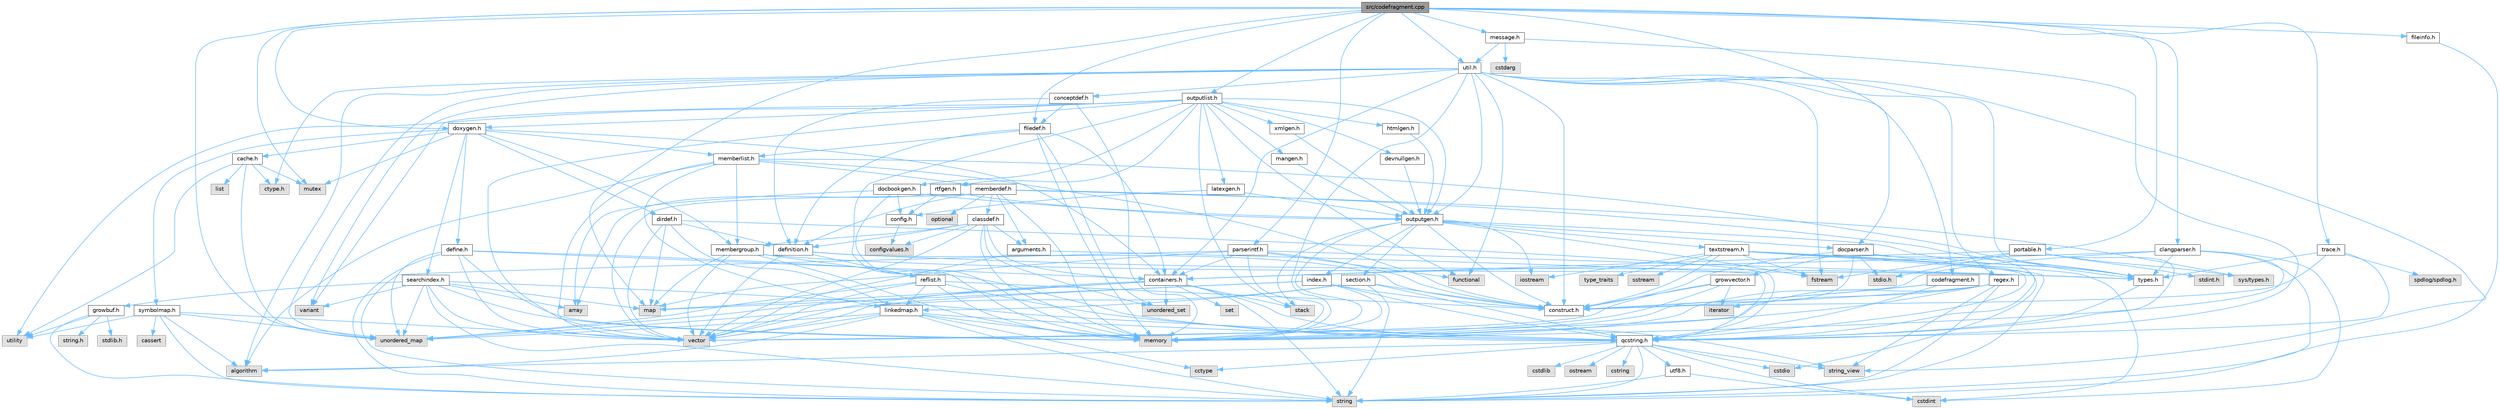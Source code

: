 digraph "src/codefragment.cpp"
{
 // INTERACTIVE_SVG=YES
 // LATEX_PDF_SIZE
  bgcolor="transparent";
  edge [fontname=Helvetica,fontsize=10,labelfontname=Helvetica,labelfontsize=10];
  node [fontname=Helvetica,fontsize=10,shape=box,height=0.2,width=0.4];
  Node1 [id="Node000001",label="src/codefragment.cpp",height=0.2,width=0.4,color="gray40", fillcolor="grey60", style="filled", fontcolor="black",tooltip=" "];
  Node1 -> Node2 [id="edge1_Node000001_Node000002",color="steelblue1",style="solid",tooltip=" "];
  Node2 [id="Node000002",label="mutex",height=0.2,width=0.4,color="grey60", fillcolor="#E0E0E0", style="filled",tooltip=" "];
  Node1 -> Node3 [id="edge2_Node000001_Node000003",color="steelblue1",style="solid",tooltip=" "];
  Node3 [id="Node000003",label="unordered_map",height=0.2,width=0.4,color="grey60", fillcolor="#E0E0E0", style="filled",tooltip=" "];
  Node1 -> Node4 [id="edge3_Node000001_Node000004",color="steelblue1",style="solid",tooltip=" "];
  Node4 [id="Node000004",label="map",height=0.2,width=0.4,color="grey60", fillcolor="#E0E0E0", style="filled",tooltip=" "];
  Node1 -> Node5 [id="edge4_Node000001_Node000005",color="steelblue1",style="solid",tooltip=" "];
  Node5 [id="Node000005",label="codefragment.h",height=0.2,width=0.4,color="grey40", fillcolor="white", style="filled",URL="$d6/d3e/codefragment_8h.html",tooltip=" "];
  Node5 -> Node6 [id="edge5_Node000005_Node000006",color="steelblue1",style="solid",tooltip=" "];
  Node6 [id="Node000006",label="memory",height=0.2,width=0.4,color="grey60", fillcolor="#E0E0E0", style="filled",tooltip=" "];
  Node5 -> Node7 [id="edge6_Node000005_Node000007",color="steelblue1",style="solid",tooltip=" "];
  Node7 [id="Node000007",label="qcstring.h",height=0.2,width=0.4,color="grey40", fillcolor="white", style="filled",URL="$d7/d5c/qcstring_8h.html",tooltip=" "];
  Node7 -> Node8 [id="edge7_Node000007_Node000008",color="steelblue1",style="solid",tooltip=" "];
  Node8 [id="Node000008",label="string",height=0.2,width=0.4,color="grey60", fillcolor="#E0E0E0", style="filled",tooltip=" "];
  Node7 -> Node9 [id="edge8_Node000007_Node000009",color="steelblue1",style="solid",tooltip=" "];
  Node9 [id="Node000009",label="string_view",height=0.2,width=0.4,color="grey60", fillcolor="#E0E0E0", style="filled",tooltip=" "];
  Node7 -> Node10 [id="edge9_Node000007_Node000010",color="steelblue1",style="solid",tooltip=" "];
  Node10 [id="Node000010",label="algorithm",height=0.2,width=0.4,color="grey60", fillcolor="#E0E0E0", style="filled",tooltip=" "];
  Node7 -> Node11 [id="edge10_Node000007_Node000011",color="steelblue1",style="solid",tooltip=" "];
  Node11 [id="Node000011",label="cctype",height=0.2,width=0.4,color="grey60", fillcolor="#E0E0E0", style="filled",tooltip=" "];
  Node7 -> Node12 [id="edge11_Node000007_Node000012",color="steelblue1",style="solid",tooltip=" "];
  Node12 [id="Node000012",label="cstring",height=0.2,width=0.4,color="grey60", fillcolor="#E0E0E0", style="filled",tooltip=" "];
  Node7 -> Node13 [id="edge12_Node000007_Node000013",color="steelblue1",style="solid",tooltip=" "];
  Node13 [id="Node000013",label="cstdio",height=0.2,width=0.4,color="grey60", fillcolor="#E0E0E0", style="filled",tooltip=" "];
  Node7 -> Node14 [id="edge13_Node000007_Node000014",color="steelblue1",style="solid",tooltip=" "];
  Node14 [id="Node000014",label="cstdlib",height=0.2,width=0.4,color="grey60", fillcolor="#E0E0E0", style="filled",tooltip=" "];
  Node7 -> Node15 [id="edge14_Node000007_Node000015",color="steelblue1",style="solid",tooltip=" "];
  Node15 [id="Node000015",label="cstdint",height=0.2,width=0.4,color="grey60", fillcolor="#E0E0E0", style="filled",tooltip=" "];
  Node7 -> Node16 [id="edge15_Node000007_Node000016",color="steelblue1",style="solid",tooltip=" "];
  Node16 [id="Node000016",label="ostream",height=0.2,width=0.4,color="grey60", fillcolor="#E0E0E0", style="filled",tooltip=" "];
  Node7 -> Node17 [id="edge16_Node000007_Node000017",color="steelblue1",style="solid",tooltip=" "];
  Node17 [id="Node000017",label="utf8.h",height=0.2,width=0.4,color="grey40", fillcolor="white", style="filled",URL="$db/d7c/utf8_8h.html",tooltip="Various UTF8 related helper functions."];
  Node17 -> Node15 [id="edge17_Node000017_Node000015",color="steelblue1",style="solid",tooltip=" "];
  Node17 -> Node8 [id="edge18_Node000017_Node000008",color="steelblue1",style="solid",tooltip=" "];
  Node5 -> Node18 [id="edge19_Node000005_Node000018",color="steelblue1",style="solid",tooltip=" "];
  Node18 [id="Node000018",label="construct.h",height=0.2,width=0.4,color="grey40", fillcolor="white", style="filled",URL="$d7/dfc/construct_8h.html",tooltip=" "];
  Node1 -> Node19 [id="edge20_Node000001_Node000019",color="steelblue1",style="solid",tooltip=" "];
  Node19 [id="Node000019",label="util.h",height=0.2,width=0.4,color="grey40", fillcolor="white", style="filled",URL="$d8/d3c/util_8h.html",tooltip="A bunch of utility functions."];
  Node19 -> Node6 [id="edge21_Node000019_Node000006",color="steelblue1",style="solid",tooltip=" "];
  Node19 -> Node3 [id="edge22_Node000019_Node000003",color="steelblue1",style="solid",tooltip=" "];
  Node19 -> Node10 [id="edge23_Node000019_Node000010",color="steelblue1",style="solid",tooltip=" "];
  Node19 -> Node20 [id="edge24_Node000019_Node000020",color="steelblue1",style="solid",tooltip=" "];
  Node20 [id="Node000020",label="functional",height=0.2,width=0.4,color="grey60", fillcolor="#E0E0E0", style="filled",tooltip=" "];
  Node19 -> Node21 [id="edge25_Node000019_Node000021",color="steelblue1",style="solid",tooltip=" "];
  Node21 [id="Node000021",label="fstream",height=0.2,width=0.4,color="grey60", fillcolor="#E0E0E0", style="filled",tooltip=" "];
  Node19 -> Node22 [id="edge26_Node000019_Node000022",color="steelblue1",style="solid",tooltip=" "];
  Node22 [id="Node000022",label="variant",height=0.2,width=0.4,color="grey60", fillcolor="#E0E0E0", style="filled",tooltip=" "];
  Node19 -> Node9 [id="edge27_Node000019_Node000009",color="steelblue1",style="solid",tooltip=" "];
  Node19 -> Node23 [id="edge28_Node000019_Node000023",color="steelblue1",style="solid",tooltip=" "];
  Node23 [id="Node000023",label="ctype.h",height=0.2,width=0.4,color="grey60", fillcolor="#E0E0E0", style="filled",tooltip=" "];
  Node19 -> Node24 [id="edge29_Node000019_Node000024",color="steelblue1",style="solid",tooltip=" "];
  Node24 [id="Node000024",label="types.h",height=0.2,width=0.4,color="grey40", fillcolor="white", style="filled",URL="$d9/d49/types_8h.html",tooltip="This file contains a number of basic enums and types."];
  Node24 -> Node7 [id="edge30_Node000024_Node000007",color="steelblue1",style="solid",tooltip=" "];
  Node19 -> Node25 [id="edge31_Node000019_Node000025",color="steelblue1",style="solid",tooltip=" "];
  Node25 [id="Node000025",label="docparser.h",height=0.2,width=0.4,color="grey40", fillcolor="white", style="filled",URL="$de/d9c/docparser_8h.html",tooltip=" "];
  Node25 -> Node26 [id="edge32_Node000025_Node000026",color="steelblue1",style="solid",tooltip=" "];
  Node26 [id="Node000026",label="stdio.h",height=0.2,width=0.4,color="grey60", fillcolor="#E0E0E0", style="filled",tooltip=" "];
  Node25 -> Node6 [id="edge33_Node000025_Node000006",color="steelblue1",style="solid",tooltip=" "];
  Node25 -> Node7 [id="edge34_Node000025_Node000007",color="steelblue1",style="solid",tooltip=" "];
  Node25 -> Node27 [id="edge35_Node000025_Node000027",color="steelblue1",style="solid",tooltip=" "];
  Node27 [id="Node000027",label="growvector.h",height=0.2,width=0.4,color="grey40", fillcolor="white", style="filled",URL="$d7/d50/growvector_8h.html",tooltip=" "];
  Node27 -> Node28 [id="edge36_Node000027_Node000028",color="steelblue1",style="solid",tooltip=" "];
  Node28 [id="Node000028",label="vector",height=0.2,width=0.4,color="grey60", fillcolor="#E0E0E0", style="filled",tooltip=" "];
  Node27 -> Node6 [id="edge37_Node000027_Node000006",color="steelblue1",style="solid",tooltip=" "];
  Node27 -> Node29 [id="edge38_Node000027_Node000029",color="steelblue1",style="solid",tooltip=" "];
  Node29 [id="Node000029",label="iterator",height=0.2,width=0.4,color="grey60", fillcolor="#E0E0E0", style="filled",tooltip=" "];
  Node27 -> Node18 [id="edge39_Node000027_Node000018",color="steelblue1",style="solid",tooltip=" "];
  Node25 -> Node18 [id="edge40_Node000025_Node000018",color="steelblue1",style="solid",tooltip=" "];
  Node25 -> Node24 [id="edge41_Node000025_Node000024",color="steelblue1",style="solid",tooltip=" "];
  Node19 -> Node30 [id="edge42_Node000019_Node000030",color="steelblue1",style="solid",tooltip=" "];
  Node30 [id="Node000030",label="containers.h",height=0.2,width=0.4,color="grey40", fillcolor="white", style="filled",URL="$d5/d75/containers_8h.html",tooltip=" "];
  Node30 -> Node28 [id="edge43_Node000030_Node000028",color="steelblue1",style="solid",tooltip=" "];
  Node30 -> Node8 [id="edge44_Node000030_Node000008",color="steelblue1",style="solid",tooltip=" "];
  Node30 -> Node9 [id="edge45_Node000030_Node000009",color="steelblue1",style="solid",tooltip=" "];
  Node30 -> Node31 [id="edge46_Node000030_Node000031",color="steelblue1",style="solid",tooltip=" "];
  Node31 [id="Node000031",label="set",height=0.2,width=0.4,color="grey60", fillcolor="#E0E0E0", style="filled",tooltip=" "];
  Node30 -> Node4 [id="edge47_Node000030_Node000004",color="steelblue1",style="solid",tooltip=" "];
  Node30 -> Node32 [id="edge48_Node000030_Node000032",color="steelblue1",style="solid",tooltip=" "];
  Node32 [id="Node000032",label="unordered_set",height=0.2,width=0.4,color="grey60", fillcolor="#E0E0E0", style="filled",tooltip=" "];
  Node30 -> Node3 [id="edge49_Node000030_Node000003",color="steelblue1",style="solid",tooltip=" "];
  Node30 -> Node33 [id="edge50_Node000030_Node000033",color="steelblue1",style="solid",tooltip=" "];
  Node33 [id="Node000033",label="stack",height=0.2,width=0.4,color="grey60", fillcolor="#E0E0E0", style="filled",tooltip=" "];
  Node19 -> Node34 [id="edge51_Node000019_Node000034",color="steelblue1",style="solid",tooltip=" "];
  Node34 [id="Node000034",label="outputgen.h",height=0.2,width=0.4,color="grey40", fillcolor="white", style="filled",URL="$df/d06/outputgen_8h.html",tooltip=" "];
  Node34 -> Node6 [id="edge52_Node000034_Node000006",color="steelblue1",style="solid",tooltip=" "];
  Node34 -> Node33 [id="edge53_Node000034_Node000033",color="steelblue1",style="solid",tooltip=" "];
  Node34 -> Node35 [id="edge54_Node000034_Node000035",color="steelblue1",style="solid",tooltip=" "];
  Node35 [id="Node000035",label="iostream",height=0.2,width=0.4,color="grey60", fillcolor="#E0E0E0", style="filled",tooltip=" "];
  Node34 -> Node21 [id="edge55_Node000034_Node000021",color="steelblue1",style="solid",tooltip=" "];
  Node34 -> Node24 [id="edge56_Node000034_Node000024",color="steelblue1",style="solid",tooltip=" "];
  Node34 -> Node36 [id="edge57_Node000034_Node000036",color="steelblue1",style="solid",tooltip=" "];
  Node36 [id="Node000036",label="index.h",height=0.2,width=0.4,color="grey40", fillcolor="white", style="filled",URL="$d1/db5/index_8h.html",tooltip=" "];
  Node36 -> Node6 [id="edge58_Node000036_Node000006",color="steelblue1",style="solid",tooltip=" "];
  Node36 -> Node28 [id="edge59_Node000036_Node000028",color="steelblue1",style="solid",tooltip=" "];
  Node36 -> Node4 [id="edge60_Node000036_Node000004",color="steelblue1",style="solid",tooltip=" "];
  Node36 -> Node7 [id="edge61_Node000036_Node000007",color="steelblue1",style="solid",tooltip=" "];
  Node36 -> Node18 [id="edge62_Node000036_Node000018",color="steelblue1",style="solid",tooltip=" "];
  Node34 -> Node37 [id="edge63_Node000034_Node000037",color="steelblue1",style="solid",tooltip=" "];
  Node37 [id="Node000037",label="section.h",height=0.2,width=0.4,color="grey40", fillcolor="white", style="filled",URL="$d1/d2a/section_8h.html",tooltip=" "];
  Node37 -> Node8 [id="edge64_Node000037_Node000008",color="steelblue1",style="solid",tooltip=" "];
  Node37 -> Node3 [id="edge65_Node000037_Node000003",color="steelblue1",style="solid",tooltip=" "];
  Node37 -> Node7 [id="edge66_Node000037_Node000007",color="steelblue1",style="solid",tooltip=" "];
  Node37 -> Node38 [id="edge67_Node000037_Node000038",color="steelblue1",style="solid",tooltip=" "];
  Node38 [id="Node000038",label="linkedmap.h",height=0.2,width=0.4,color="grey40", fillcolor="white", style="filled",URL="$da/de1/linkedmap_8h.html",tooltip=" "];
  Node38 -> Node3 [id="edge68_Node000038_Node000003",color="steelblue1",style="solid",tooltip=" "];
  Node38 -> Node28 [id="edge69_Node000038_Node000028",color="steelblue1",style="solid",tooltip=" "];
  Node38 -> Node6 [id="edge70_Node000038_Node000006",color="steelblue1",style="solid",tooltip=" "];
  Node38 -> Node8 [id="edge71_Node000038_Node000008",color="steelblue1",style="solid",tooltip=" "];
  Node38 -> Node10 [id="edge72_Node000038_Node000010",color="steelblue1",style="solid",tooltip=" "];
  Node38 -> Node11 [id="edge73_Node000038_Node000011",color="steelblue1",style="solid",tooltip=" "];
  Node38 -> Node7 [id="edge74_Node000038_Node000007",color="steelblue1",style="solid",tooltip=" "];
  Node37 -> Node18 [id="edge75_Node000037_Node000018",color="steelblue1",style="solid",tooltip=" "];
  Node34 -> Node39 [id="edge76_Node000034_Node000039",color="steelblue1",style="solid",tooltip=" "];
  Node39 [id="Node000039",label="textstream.h",height=0.2,width=0.4,color="grey40", fillcolor="white", style="filled",URL="$d4/d7d/textstream_8h.html",tooltip=" "];
  Node39 -> Node8 [id="edge77_Node000039_Node000008",color="steelblue1",style="solid",tooltip=" "];
  Node39 -> Node35 [id="edge78_Node000039_Node000035",color="steelblue1",style="solid",tooltip=" "];
  Node39 -> Node40 [id="edge79_Node000039_Node000040",color="steelblue1",style="solid",tooltip=" "];
  Node40 [id="Node000040",label="sstream",height=0.2,width=0.4,color="grey60", fillcolor="#E0E0E0", style="filled",tooltip=" "];
  Node39 -> Node15 [id="edge80_Node000039_Node000015",color="steelblue1",style="solid",tooltip=" "];
  Node39 -> Node13 [id="edge81_Node000039_Node000013",color="steelblue1",style="solid",tooltip=" "];
  Node39 -> Node21 [id="edge82_Node000039_Node000021",color="steelblue1",style="solid",tooltip=" "];
  Node39 -> Node41 [id="edge83_Node000039_Node000041",color="steelblue1",style="solid",tooltip=" "];
  Node41 [id="Node000041",label="type_traits",height=0.2,width=0.4,color="grey60", fillcolor="#E0E0E0", style="filled",tooltip=" "];
  Node39 -> Node7 [id="edge84_Node000039_Node000007",color="steelblue1",style="solid",tooltip=" "];
  Node39 -> Node18 [id="edge85_Node000039_Node000018",color="steelblue1",style="solid",tooltip=" "];
  Node34 -> Node25 [id="edge86_Node000034_Node000025",color="steelblue1",style="solid",tooltip=" "];
  Node34 -> Node18 [id="edge87_Node000034_Node000018",color="steelblue1",style="solid",tooltip=" "];
  Node19 -> Node42 [id="edge88_Node000019_Node000042",color="steelblue1",style="solid",tooltip=" "];
  Node42 [id="Node000042",label="regex.h",height=0.2,width=0.4,color="grey40", fillcolor="white", style="filled",URL="$d1/d21/regex_8h.html",tooltip=" "];
  Node42 -> Node6 [id="edge89_Node000042_Node000006",color="steelblue1",style="solid",tooltip=" "];
  Node42 -> Node8 [id="edge90_Node000042_Node000008",color="steelblue1",style="solid",tooltip=" "];
  Node42 -> Node9 [id="edge91_Node000042_Node000009",color="steelblue1",style="solid",tooltip=" "];
  Node42 -> Node28 [id="edge92_Node000042_Node000028",color="steelblue1",style="solid",tooltip=" "];
  Node42 -> Node29 [id="edge93_Node000042_Node000029",color="steelblue1",style="solid",tooltip=" "];
  Node42 -> Node18 [id="edge94_Node000042_Node000018",color="steelblue1",style="solid",tooltip=" "];
  Node19 -> Node43 [id="edge95_Node000019_Node000043",color="steelblue1",style="solid",tooltip=" "];
  Node43 [id="Node000043",label="conceptdef.h",height=0.2,width=0.4,color="grey40", fillcolor="white", style="filled",URL="$da/df1/conceptdef_8h.html",tooltip=" "];
  Node43 -> Node6 [id="edge96_Node000043_Node000006",color="steelblue1",style="solid",tooltip=" "];
  Node43 -> Node44 [id="edge97_Node000043_Node000044",color="steelblue1",style="solid",tooltip=" "];
  Node44 [id="Node000044",label="definition.h",height=0.2,width=0.4,color="grey40", fillcolor="white", style="filled",URL="$df/da1/definition_8h.html",tooltip=" "];
  Node44 -> Node28 [id="edge98_Node000044_Node000028",color="steelblue1",style="solid",tooltip=" "];
  Node44 -> Node24 [id="edge99_Node000044_Node000024",color="steelblue1",style="solid",tooltip=" "];
  Node44 -> Node45 [id="edge100_Node000044_Node000045",color="steelblue1",style="solid",tooltip=" "];
  Node45 [id="Node000045",label="reflist.h",height=0.2,width=0.4,color="grey40", fillcolor="white", style="filled",URL="$d1/d02/reflist_8h.html",tooltip=" "];
  Node45 -> Node28 [id="edge101_Node000045_Node000028",color="steelblue1",style="solid",tooltip=" "];
  Node45 -> Node3 [id="edge102_Node000045_Node000003",color="steelblue1",style="solid",tooltip=" "];
  Node45 -> Node6 [id="edge103_Node000045_Node000006",color="steelblue1",style="solid",tooltip=" "];
  Node45 -> Node7 [id="edge104_Node000045_Node000007",color="steelblue1",style="solid",tooltip=" "];
  Node45 -> Node38 [id="edge105_Node000045_Node000038",color="steelblue1",style="solid",tooltip=" "];
  Node45 -> Node18 [id="edge106_Node000045_Node000018",color="steelblue1",style="solid",tooltip=" "];
  Node44 -> Node18 [id="edge107_Node000044_Node000018",color="steelblue1",style="solid",tooltip=" "];
  Node43 -> Node46 [id="edge108_Node000043_Node000046",color="steelblue1",style="solid",tooltip=" "];
  Node46 [id="Node000046",label="filedef.h",height=0.2,width=0.4,color="grey40", fillcolor="white", style="filled",URL="$d4/d3a/filedef_8h.html",tooltip=" "];
  Node46 -> Node6 [id="edge109_Node000046_Node000006",color="steelblue1",style="solid",tooltip=" "];
  Node46 -> Node32 [id="edge110_Node000046_Node000032",color="steelblue1",style="solid",tooltip=" "];
  Node46 -> Node44 [id="edge111_Node000046_Node000044",color="steelblue1",style="solid",tooltip=" "];
  Node46 -> Node47 [id="edge112_Node000046_Node000047",color="steelblue1",style="solid",tooltip=" "];
  Node47 [id="Node000047",label="memberlist.h",height=0.2,width=0.4,color="grey40", fillcolor="white", style="filled",URL="$dd/d78/memberlist_8h.html",tooltip=" "];
  Node47 -> Node28 [id="edge113_Node000047_Node000028",color="steelblue1",style="solid",tooltip=" "];
  Node47 -> Node10 [id="edge114_Node000047_Node000010",color="steelblue1",style="solid",tooltip=" "];
  Node47 -> Node48 [id="edge115_Node000047_Node000048",color="steelblue1",style="solid",tooltip=" "];
  Node48 [id="Node000048",label="memberdef.h",height=0.2,width=0.4,color="grey40", fillcolor="white", style="filled",URL="$d4/d46/memberdef_8h.html",tooltip=" "];
  Node48 -> Node28 [id="edge116_Node000048_Node000028",color="steelblue1",style="solid",tooltip=" "];
  Node48 -> Node6 [id="edge117_Node000048_Node000006",color="steelblue1",style="solid",tooltip=" "];
  Node48 -> Node49 [id="edge118_Node000048_Node000049",color="steelblue1",style="solid",tooltip=" "];
  Node49 [id="Node000049",label="optional",height=0.2,width=0.4,color="grey60", fillcolor="#E0E0E0", style="filled",tooltip=" "];
  Node48 -> Node50 [id="edge119_Node000048_Node000050",color="steelblue1",style="solid",tooltip=" "];
  Node50 [id="Node000050",label="sys/types.h",height=0.2,width=0.4,color="grey60", fillcolor="#E0E0E0", style="filled",tooltip=" "];
  Node48 -> Node24 [id="edge120_Node000048_Node000024",color="steelblue1",style="solid",tooltip=" "];
  Node48 -> Node44 [id="edge121_Node000048_Node000044",color="steelblue1",style="solid",tooltip=" "];
  Node48 -> Node51 [id="edge122_Node000048_Node000051",color="steelblue1",style="solid",tooltip=" "];
  Node51 [id="Node000051",label="arguments.h",height=0.2,width=0.4,color="grey40", fillcolor="white", style="filled",URL="$df/d9b/arguments_8h.html",tooltip=" "];
  Node51 -> Node28 [id="edge123_Node000051_Node000028",color="steelblue1",style="solid",tooltip=" "];
  Node51 -> Node7 [id="edge124_Node000051_Node000007",color="steelblue1",style="solid",tooltip=" "];
  Node48 -> Node52 [id="edge125_Node000048_Node000052",color="steelblue1",style="solid",tooltip=" "];
  Node52 [id="Node000052",label="classdef.h",height=0.2,width=0.4,color="grey40", fillcolor="white", style="filled",URL="$d1/da6/classdef_8h.html",tooltip=" "];
  Node52 -> Node6 [id="edge126_Node000052_Node000006",color="steelblue1",style="solid",tooltip=" "];
  Node52 -> Node28 [id="edge127_Node000052_Node000028",color="steelblue1",style="solid",tooltip=" "];
  Node52 -> Node32 [id="edge128_Node000052_Node000032",color="steelblue1",style="solid",tooltip=" "];
  Node52 -> Node30 [id="edge129_Node000052_Node000030",color="steelblue1",style="solid",tooltip=" "];
  Node52 -> Node44 [id="edge130_Node000052_Node000044",color="steelblue1",style="solid",tooltip=" "];
  Node52 -> Node51 [id="edge131_Node000052_Node000051",color="steelblue1",style="solid",tooltip=" "];
  Node52 -> Node53 [id="edge132_Node000052_Node000053",color="steelblue1",style="solid",tooltip=" "];
  Node53 [id="Node000053",label="membergroup.h",height=0.2,width=0.4,color="grey40", fillcolor="white", style="filled",URL="$d9/d11/membergroup_8h.html",tooltip=" "];
  Node53 -> Node28 [id="edge133_Node000053_Node000028",color="steelblue1",style="solid",tooltip=" "];
  Node53 -> Node4 [id="edge134_Node000053_Node000004",color="steelblue1",style="solid",tooltip=" "];
  Node53 -> Node6 [id="edge135_Node000053_Node000006",color="steelblue1",style="solid",tooltip=" "];
  Node53 -> Node24 [id="edge136_Node000053_Node000024",color="steelblue1",style="solid",tooltip=" "];
  Node53 -> Node45 [id="edge137_Node000053_Node000045",color="steelblue1",style="solid",tooltip=" "];
  Node52 -> Node54 [id="edge138_Node000052_Node000054",color="steelblue1",style="solid",tooltip=" "];
  Node54 [id="Node000054",label="configvalues.h",height=0.2,width=0.4,color="grey60", fillcolor="#E0E0E0", style="filled",tooltip=" "];
  Node47 -> Node38 [id="edge139_Node000047_Node000038",color="steelblue1",style="solid",tooltip=" "];
  Node47 -> Node24 [id="edge140_Node000047_Node000024",color="steelblue1",style="solid",tooltip=" "];
  Node47 -> Node53 [id="edge141_Node000047_Node000053",color="steelblue1",style="solid",tooltip=" "];
  Node47 -> Node18 [id="edge142_Node000047_Node000018",color="steelblue1",style="solid",tooltip=" "];
  Node46 -> Node30 [id="edge143_Node000046_Node000030",color="steelblue1",style="solid",tooltip=" "];
  Node19 -> Node18 [id="edge144_Node000019_Node000018",color="steelblue1",style="solid",tooltip=" "];
  Node1 -> Node55 [id="edge145_Node000001_Node000055",color="steelblue1",style="solid",tooltip=" "];
  Node55 [id="Node000055",label="doxygen.h",height=0.2,width=0.4,color="grey40", fillcolor="white", style="filled",URL="$d1/da1/doxygen_8h.html",tooltip=" "];
  Node55 -> Node2 [id="edge146_Node000055_Node000002",color="steelblue1",style="solid",tooltip=" "];
  Node55 -> Node30 [id="edge147_Node000055_Node000030",color="steelblue1",style="solid",tooltip=" "];
  Node55 -> Node53 [id="edge148_Node000055_Node000053",color="steelblue1",style="solid",tooltip=" "];
  Node55 -> Node56 [id="edge149_Node000055_Node000056",color="steelblue1",style="solid",tooltip=" "];
  Node56 [id="Node000056",label="dirdef.h",height=0.2,width=0.4,color="grey40", fillcolor="white", style="filled",URL="$d6/d15/dirdef_8h.html",tooltip=" "];
  Node56 -> Node28 [id="edge150_Node000056_Node000028",color="steelblue1",style="solid",tooltip=" "];
  Node56 -> Node4 [id="edge151_Node000056_Node000004",color="steelblue1",style="solid",tooltip=" "];
  Node56 -> Node7 [id="edge152_Node000056_Node000007",color="steelblue1",style="solid",tooltip=" "];
  Node56 -> Node38 [id="edge153_Node000056_Node000038",color="steelblue1",style="solid",tooltip=" "];
  Node56 -> Node44 [id="edge154_Node000056_Node000044",color="steelblue1",style="solid",tooltip=" "];
  Node55 -> Node47 [id="edge155_Node000055_Node000047",color="steelblue1",style="solid",tooltip=" "];
  Node55 -> Node57 [id="edge156_Node000055_Node000057",color="steelblue1",style="solid",tooltip=" "];
  Node57 [id="Node000057",label="define.h",height=0.2,width=0.4,color="grey40", fillcolor="white", style="filled",URL="$df/d67/define_8h.html",tooltip=" "];
  Node57 -> Node28 [id="edge157_Node000057_Node000028",color="steelblue1",style="solid",tooltip=" "];
  Node57 -> Node6 [id="edge158_Node000057_Node000006",color="steelblue1",style="solid",tooltip=" "];
  Node57 -> Node8 [id="edge159_Node000057_Node000008",color="steelblue1",style="solid",tooltip=" "];
  Node57 -> Node3 [id="edge160_Node000057_Node000003",color="steelblue1",style="solid",tooltip=" "];
  Node57 -> Node7 [id="edge161_Node000057_Node000007",color="steelblue1",style="solid",tooltip=" "];
  Node57 -> Node30 [id="edge162_Node000057_Node000030",color="steelblue1",style="solid",tooltip=" "];
  Node55 -> Node58 [id="edge163_Node000055_Node000058",color="steelblue1",style="solid",tooltip=" "];
  Node58 [id="Node000058",label="cache.h",height=0.2,width=0.4,color="grey40", fillcolor="white", style="filled",URL="$d3/d26/cache_8h.html",tooltip=" "];
  Node58 -> Node59 [id="edge164_Node000058_Node000059",color="steelblue1",style="solid",tooltip=" "];
  Node59 [id="Node000059",label="list",height=0.2,width=0.4,color="grey60", fillcolor="#E0E0E0", style="filled",tooltip=" "];
  Node58 -> Node3 [id="edge165_Node000058_Node000003",color="steelblue1",style="solid",tooltip=" "];
  Node58 -> Node2 [id="edge166_Node000058_Node000002",color="steelblue1",style="solid",tooltip=" "];
  Node58 -> Node60 [id="edge167_Node000058_Node000060",color="steelblue1",style="solid",tooltip=" "];
  Node60 [id="Node000060",label="utility",height=0.2,width=0.4,color="grey60", fillcolor="#E0E0E0", style="filled",tooltip=" "];
  Node58 -> Node23 [id="edge168_Node000058_Node000023",color="steelblue1",style="solid",tooltip=" "];
  Node55 -> Node61 [id="edge169_Node000055_Node000061",color="steelblue1",style="solid",tooltip=" "];
  Node61 [id="Node000061",label="symbolmap.h",height=0.2,width=0.4,color="grey40", fillcolor="white", style="filled",URL="$d7/ddd/symbolmap_8h.html",tooltip=" "];
  Node61 -> Node10 [id="edge170_Node000061_Node000010",color="steelblue1",style="solid",tooltip=" "];
  Node61 -> Node3 [id="edge171_Node000061_Node000003",color="steelblue1",style="solid",tooltip=" "];
  Node61 -> Node28 [id="edge172_Node000061_Node000028",color="steelblue1",style="solid",tooltip=" "];
  Node61 -> Node8 [id="edge173_Node000061_Node000008",color="steelblue1",style="solid",tooltip=" "];
  Node61 -> Node60 [id="edge174_Node000061_Node000060",color="steelblue1",style="solid",tooltip=" "];
  Node61 -> Node62 [id="edge175_Node000061_Node000062",color="steelblue1",style="solid",tooltip=" "];
  Node62 [id="Node000062",label="cassert",height=0.2,width=0.4,color="grey60", fillcolor="#E0E0E0", style="filled",tooltip=" "];
  Node55 -> Node63 [id="edge176_Node000055_Node000063",color="steelblue1",style="solid",tooltip=" "];
  Node63 [id="Node000063",label="searchindex.h",height=0.2,width=0.4,color="grey40", fillcolor="white", style="filled",URL="$de/d07/searchindex_8h.html",tooltip="Web server based search engine."];
  Node63 -> Node6 [id="edge177_Node000063_Node000006",color="steelblue1",style="solid",tooltip=" "];
  Node63 -> Node28 [id="edge178_Node000063_Node000028",color="steelblue1",style="solid",tooltip=" "];
  Node63 -> Node4 [id="edge179_Node000063_Node000004",color="steelblue1",style="solid",tooltip=" "];
  Node63 -> Node3 [id="edge180_Node000063_Node000003",color="steelblue1",style="solid",tooltip=" "];
  Node63 -> Node8 [id="edge181_Node000063_Node000008",color="steelblue1",style="solid",tooltip=" "];
  Node63 -> Node64 [id="edge182_Node000063_Node000064",color="steelblue1",style="solid",tooltip=" "];
  Node64 [id="Node000064",label="array",height=0.2,width=0.4,color="grey60", fillcolor="#E0E0E0", style="filled",tooltip=" "];
  Node63 -> Node22 [id="edge183_Node000063_Node000022",color="steelblue1",style="solid",tooltip=" "];
  Node63 -> Node7 [id="edge184_Node000063_Node000007",color="steelblue1",style="solid",tooltip=" "];
  Node63 -> Node65 [id="edge185_Node000063_Node000065",color="steelblue1",style="solid",tooltip=" "];
  Node65 [id="Node000065",label="growbuf.h",height=0.2,width=0.4,color="grey40", fillcolor="white", style="filled",URL="$dd/d72/growbuf_8h.html",tooltip=" "];
  Node65 -> Node60 [id="edge186_Node000065_Node000060",color="steelblue1",style="solid",tooltip=" "];
  Node65 -> Node66 [id="edge187_Node000065_Node000066",color="steelblue1",style="solid",tooltip=" "];
  Node66 [id="Node000066",label="stdlib.h",height=0.2,width=0.4,color="grey60", fillcolor="#E0E0E0", style="filled",tooltip=" "];
  Node65 -> Node67 [id="edge188_Node000065_Node000067",color="steelblue1",style="solid",tooltip=" "];
  Node67 [id="Node000067",label="string.h",height=0.2,width=0.4,color="grey60", fillcolor="#E0E0E0", style="filled",tooltip=" "];
  Node65 -> Node8 [id="edge189_Node000065_Node000008",color="steelblue1",style="solid",tooltip=" "];
  Node1 -> Node68 [id="edge190_Node000001_Node000068",color="steelblue1",style="solid",tooltip=" "];
  Node68 [id="Node000068",label="parserintf.h",height=0.2,width=0.4,color="grey40", fillcolor="white", style="filled",URL="$da/d55/parserintf_8h.html",tooltip=" "];
  Node68 -> Node20 [id="edge191_Node000068_Node000020",color="steelblue1",style="solid",tooltip=" "];
  Node68 -> Node6 [id="edge192_Node000068_Node000006",color="steelblue1",style="solid",tooltip=" "];
  Node68 -> Node4 [id="edge193_Node000068_Node000004",color="steelblue1",style="solid",tooltip=" "];
  Node68 -> Node8 [id="edge194_Node000068_Node000008",color="steelblue1",style="solid",tooltip=" "];
  Node68 -> Node24 [id="edge195_Node000068_Node000024",color="steelblue1",style="solid",tooltip=" "];
  Node68 -> Node30 [id="edge196_Node000068_Node000030",color="steelblue1",style="solid",tooltip=" "];
  Node68 -> Node18 [id="edge197_Node000068_Node000018",color="steelblue1",style="solid",tooltip=" "];
  Node1 -> Node69 [id="edge198_Node000001_Node000069",color="steelblue1",style="solid",tooltip=" "];
  Node69 [id="Node000069",label="outputlist.h",height=0.2,width=0.4,color="grey40", fillcolor="white", style="filled",URL="$d2/db9/outputlist_8h.html",tooltip=" "];
  Node69 -> Node60 [id="edge199_Node000069_Node000060",color="steelblue1",style="solid",tooltip=" "];
  Node69 -> Node28 [id="edge200_Node000069_Node000028",color="steelblue1",style="solid",tooltip=" "];
  Node69 -> Node6 [id="edge201_Node000069_Node000006",color="steelblue1",style="solid",tooltip=" "];
  Node69 -> Node22 [id="edge202_Node000069_Node000022",color="steelblue1",style="solid",tooltip=" "];
  Node69 -> Node33 [id="edge203_Node000069_Node000033",color="steelblue1",style="solid",tooltip=" "];
  Node69 -> Node20 [id="edge204_Node000069_Node000020",color="steelblue1",style="solid",tooltip=" "];
  Node69 -> Node34 [id="edge205_Node000069_Node000034",color="steelblue1",style="solid",tooltip=" "];
  Node69 -> Node55 [id="edge206_Node000069_Node000055",color="steelblue1",style="solid",tooltip=" "];
  Node69 -> Node70 [id="edge207_Node000069_Node000070",color="steelblue1",style="solid",tooltip=" "];
  Node70 [id="Node000070",label="htmlgen.h",height=0.2,width=0.4,color="grey40", fillcolor="white", style="filled",URL="$d8/d56/htmlgen_8h.html",tooltip=" "];
  Node70 -> Node34 [id="edge208_Node000070_Node000034",color="steelblue1",style="solid",tooltip=" "];
  Node69 -> Node71 [id="edge209_Node000069_Node000071",color="steelblue1",style="solid",tooltip=" "];
  Node71 [id="Node000071",label="latexgen.h",height=0.2,width=0.4,color="grey40", fillcolor="white", style="filled",URL="$d6/d9c/latexgen_8h.html",tooltip=" "];
  Node71 -> Node72 [id="edge210_Node000071_Node000072",color="steelblue1",style="solid",tooltip=" "];
  Node72 [id="Node000072",label="config.h",height=0.2,width=0.4,color="grey40", fillcolor="white", style="filled",URL="$db/d16/config_8h.html",tooltip=" "];
  Node72 -> Node54 [id="edge211_Node000072_Node000054",color="steelblue1",style="solid",tooltip=" "];
  Node71 -> Node34 [id="edge212_Node000071_Node000034",color="steelblue1",style="solid",tooltip=" "];
  Node69 -> Node73 [id="edge213_Node000069_Node000073",color="steelblue1",style="solid",tooltip=" "];
  Node73 [id="Node000073",label="rtfgen.h",height=0.2,width=0.4,color="grey40", fillcolor="white", style="filled",URL="$d4/daa/rtfgen_8h.html",tooltip=" "];
  Node73 -> Node64 [id="edge214_Node000073_Node000064",color="steelblue1",style="solid",tooltip=" "];
  Node73 -> Node72 [id="edge215_Node000073_Node000072",color="steelblue1",style="solid",tooltip=" "];
  Node73 -> Node34 [id="edge216_Node000073_Node000034",color="steelblue1",style="solid",tooltip=" "];
  Node69 -> Node74 [id="edge217_Node000069_Node000074",color="steelblue1",style="solid",tooltip=" "];
  Node74 [id="Node000074",label="mangen.h",height=0.2,width=0.4,color="grey40", fillcolor="white", style="filled",URL="$da/dc0/mangen_8h.html",tooltip=" "];
  Node74 -> Node34 [id="edge218_Node000074_Node000034",color="steelblue1",style="solid",tooltip=" "];
  Node69 -> Node75 [id="edge219_Node000069_Node000075",color="steelblue1",style="solid",tooltip=" "];
  Node75 [id="Node000075",label="docbookgen.h",height=0.2,width=0.4,color="grey40", fillcolor="white", style="filled",URL="$de/dea/docbookgen_8h.html",tooltip=" "];
  Node75 -> Node6 [id="edge220_Node000075_Node000006",color="steelblue1",style="solid",tooltip=" "];
  Node75 -> Node64 [id="edge221_Node000075_Node000064",color="steelblue1",style="solid",tooltip=" "];
  Node75 -> Node72 [id="edge222_Node000075_Node000072",color="steelblue1",style="solid",tooltip=" "];
  Node75 -> Node34 [id="edge223_Node000075_Node000034",color="steelblue1",style="solid",tooltip=" "];
  Node69 -> Node76 [id="edge224_Node000069_Node000076",color="steelblue1",style="solid",tooltip=" "];
  Node76 [id="Node000076",label="xmlgen.h",height=0.2,width=0.4,color="grey40", fillcolor="white", style="filled",URL="$d9/d67/xmlgen_8h.html",tooltip=" "];
  Node76 -> Node34 [id="edge225_Node000076_Node000034",color="steelblue1",style="solid",tooltip=" "];
  Node69 -> Node77 [id="edge226_Node000069_Node000077",color="steelblue1",style="solid",tooltip=" "];
  Node77 [id="Node000077",label="devnullgen.h",height=0.2,width=0.4,color="grey40", fillcolor="white", style="filled",URL="$d8/de5/devnullgen_8h.html",tooltip=" "];
  Node77 -> Node34 [id="edge227_Node000077_Node000034",color="steelblue1",style="solid",tooltip=" "];
  Node1 -> Node78 [id="edge228_Node000001_Node000078",color="steelblue1",style="solid",tooltip=" "];
  Node78 [id="Node000078",label="clangparser.h",height=0.2,width=0.4,color="grey40", fillcolor="white", style="filled",URL="$d5/df7/clangparser_8h.html",tooltip=" "];
  Node78 -> Node6 [id="edge229_Node000078_Node000006",color="steelblue1",style="solid",tooltip=" "];
  Node78 -> Node8 [id="edge230_Node000078_Node000008",color="steelblue1",style="solid",tooltip=" "];
  Node78 -> Node15 [id="edge231_Node000078_Node000015",color="steelblue1",style="solid",tooltip=" "];
  Node78 -> Node30 [id="edge232_Node000078_Node000030",color="steelblue1",style="solid",tooltip=" "];
  Node78 -> Node24 [id="edge233_Node000078_Node000024",color="steelblue1",style="solid",tooltip=" "];
  Node78 -> Node18 [id="edge234_Node000078_Node000018",color="steelblue1",style="solid",tooltip=" "];
  Node1 -> Node79 [id="edge235_Node000001_Node000079",color="steelblue1",style="solid",tooltip=" "];
  Node79 [id="Node000079",label="trace.h",height=0.2,width=0.4,color="grey40", fillcolor="white", style="filled",URL="$d1/d1b/trace_8h.html",tooltip=" "];
  Node79 -> Node80 [id="edge236_Node000079_Node000080",color="steelblue1",style="solid",tooltip=" "];
  Node80 [id="Node000080",label="spdlog/spdlog.h",height=0.2,width=0.4,color="grey60", fillcolor="#E0E0E0", style="filled",tooltip=" "];
  Node79 -> Node24 [id="edge237_Node000079_Node000024",color="steelblue1",style="solid",tooltip=" "];
  Node79 -> Node7 [id="edge238_Node000079_Node000007",color="steelblue1",style="solid",tooltip=" "];
  Node79 -> Node18 [id="edge239_Node000079_Node000018",color="steelblue1",style="solid",tooltip=" "];
  Node1 -> Node81 [id="edge240_Node000001_Node000081",color="steelblue1",style="solid",tooltip=" "];
  Node81 [id="Node000081",label="fileinfo.h",height=0.2,width=0.4,color="grey40", fillcolor="white", style="filled",URL="$df/d45/fileinfo_8h.html",tooltip=" "];
  Node81 -> Node8 [id="edge241_Node000081_Node000008",color="steelblue1",style="solid",tooltip=" "];
  Node1 -> Node46 [id="edge242_Node000001_Node000046",color="steelblue1",style="solid",tooltip=" "];
  Node1 -> Node82 [id="edge243_Node000001_Node000082",color="steelblue1",style="solid",tooltip=" "];
  Node82 [id="Node000082",label="portable.h",height=0.2,width=0.4,color="grey40", fillcolor="white", style="filled",URL="$d2/de2/portable_8h.html",tooltip="Portable versions of functions that are platform dependent."];
  Node82 -> Node26 [id="edge244_Node000082_Node000026",color="steelblue1",style="solid",tooltip=" "];
  Node82 -> Node50 [id="edge245_Node000082_Node000050",color="steelblue1",style="solid",tooltip=" "];
  Node82 -> Node83 [id="edge246_Node000082_Node000083",color="steelblue1",style="solid",tooltip=" "];
  Node83 [id="Node000083",label="stdint.h",height=0.2,width=0.4,color="grey60", fillcolor="#E0E0E0", style="filled",tooltip=" "];
  Node82 -> Node21 [id="edge247_Node000082_Node000021",color="steelblue1",style="solid",tooltip=" "];
  Node82 -> Node30 [id="edge248_Node000082_Node000030",color="steelblue1",style="solid",tooltip=" "];
  Node82 -> Node7 [id="edge249_Node000082_Node000007",color="steelblue1",style="solid",tooltip=" "];
  Node1 -> Node84 [id="edge250_Node000001_Node000084",color="steelblue1",style="solid",tooltip=" "];
  Node84 [id="Node000084",label="message.h",height=0.2,width=0.4,color="grey40", fillcolor="white", style="filled",URL="$d2/d0d/message_8h.html",tooltip=" "];
  Node84 -> Node85 [id="edge251_Node000084_Node000085",color="steelblue1",style="solid",tooltip=" "];
  Node85 [id="Node000085",label="cstdarg",height=0.2,width=0.4,color="grey60", fillcolor="#E0E0E0", style="filled",tooltip=" "];
  Node84 -> Node7 [id="edge252_Node000084_Node000007",color="steelblue1",style="solid",tooltip=" "];
  Node84 -> Node19 [id="edge253_Node000084_Node000019",color="steelblue1",style="solid",tooltip=" "];
}

